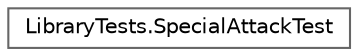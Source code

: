 digraph "Graphical Class Hierarchy"
{
 // INTERACTIVE_SVG=YES
 // LATEX_PDF_SIZE
  bgcolor="transparent";
  edge [fontname=Helvetica,fontsize=10,labelfontname=Helvetica,labelfontsize=10];
  node [fontname=Helvetica,fontsize=10,shape=box,height=0.2,width=0.4];
  rankdir="LR";
  Node0 [id="Node000000",label="LibraryTests.SpecialAttackTest",height=0.2,width=0.4,color="grey40", fillcolor="white", style="filled",URL="$classLibraryTests_1_1SpecialAttackTest.html",tooltip="Test de la clase SpecialAttack"];
}
